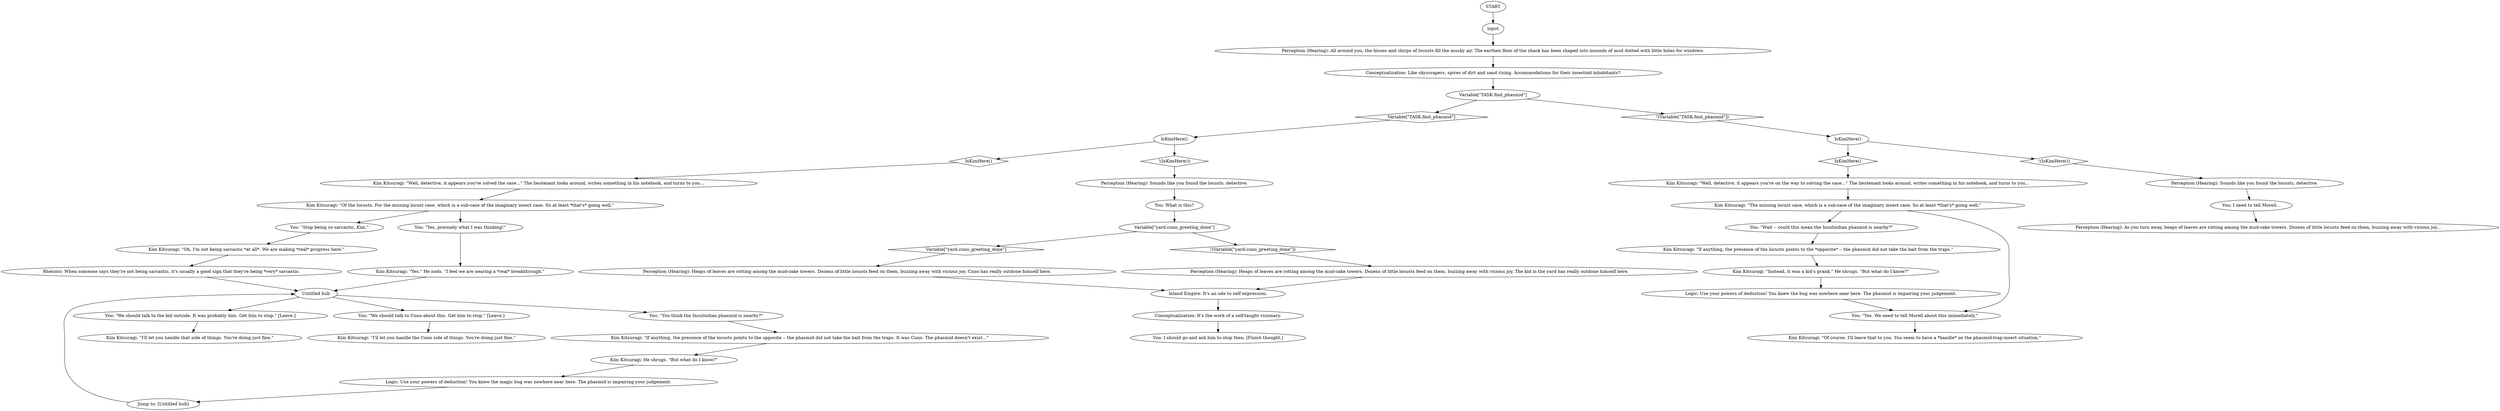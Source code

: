 # SHACK ORB / locust city logic
# Cuno must have taken the locusts from the trap. Get task to confront him.
# ==================================================
digraph G {
	  0 [label="START"];
	  1 [label="input"];
	  2 [label="Perception (Hearing): Sounds like you found the locusts, detective."];
	  3 [label="Variable[\"yard.cuno_greeting_done\"]"];
	  4 [label="Variable[\"yard.cuno_greeting_done\"]", shape=diamond];
	  5 [label="!(Variable[\"yard.cuno_greeting_done\"])", shape=diamond];
	  6 [label="Kim Kitsuragi: \"I'll let you handle that side of things. You're doing just fine.\""];
	  7 [label="You: \"Stop being so sarcastic, Kim.\""];
	  8 [label="You: \"We should talk to the kid outside. It was probably him. Get him to stop.\" [Leave.]"];
	  9 [label="Kim Kitsuragi: \"Well, detective, it appears you've solved the case...\" The lieutenant looks around, writes something in his notebook, and turns to you..."];
	  10 [label="You: I should go and ask him to stop then. [Finish thought.]"];
	  11 [label="You: I need to tell Morell..."];
	  12 [label="Kim Kitsuragi: \"Instead, it was a kid's prank.\" He shrugs. \"But what do I know?\""];
	  13 [label="Rhetoric: When someone says they're not being sarcastic, it's usually a good sign that they're being *very* sarcastic."];
	  14 [label="Kim Kitsuragi: He shrugs. \"But what do I know?\""];
	  15 [label="Kim Kitsuragi: \"Well, detective, it appears you're on the way to solving the case...\" The lieutenant looks around, writes something in his notebook, and turns to you..."];
	  16 [label="You: What is this?"];
	  17 [label="Kim Kitsuragi: \"The missing locust case, which is a sub-case of the imaginary insect case. So at least *that's* going well.\""];
	  18 [label="Jump to: [Untitled hub]"];
	  19 [label="Kim Kitsuragi: \"Of course. I'll leave that to you. You seem to have a *handle* on the phasmid-trap-insect situation.\""];
	  20 [label="You: \"Wait -- could this mean the Insulindian phasmid is nearby?\""];
	  21 [label="Perception (Hearing): Heaps of leaves are rotting among the mud-cake towers. Dozens of little locusts feed on them, buzzing away with vicious joy. The kid in the yard has really outdone himself here."];
	  22 [label="Conceptualization: Like skyscrapers, spires of dirt and sand rising. Accommodations for their insectoid inhabitants?"];
	  23 [label="Kim Kitsuragi: \"Oh, I'm not being sarcastic *at all*. We are making *real* progress here.\""];
	  24 [label="Logic: Use your powers of deduction! You knew the magic bug was nowhere near here. The phasmid is impairing your judgement."];
	  25 [label="Inland Empire: It's an ode to self expression."];
	  26 [label="Kim Kitsuragi: \"Of the locusts. For the missing locust case, which is a sub-case of the imaginary insect case. So at least *that's* going well.\""];
	  27 [label="Perception (Hearing): Heaps of leaves are rotting among the mud-cake towers. Dozens of little locusts feed on them, buzzing away with vicious joy. Cuno has really outdone himself here."];
	  28 [label="Perception (Hearing): Sounds like you found the locusts, detective."];
	  29 [label="Logic: Use your powers of deduction! You knew the bug was nowhere near here. The phasmid is impairing your judgement."];
	  30 [label="IsKimHere()"];
	  31 [label="IsKimHere()", shape=diamond];
	  32 [label="!(IsKimHere())", shape=diamond];
	  33 [label="You: \"We should talk to Cuno about this. Get him to stop.\" [Leave.]"];
	  34 [label="IsKimHere()"];
	  35 [label="IsKimHere()", shape=diamond];
	  36 [label="!(IsKimHere())", shape=diamond];
	  37 [label="Kim Kitsuragi: \"If anything, the presence of the locusts points to the opposite -- the phasmid did not take the bait from the traps. It was Cuno. The phasmid doesn't exist...\""];
	  38 [label="Perception (Hearing): As you turn away, heaps of leaves are rotting among the mud-cake towers. Dozens of little locusts feed on them, buzzing away with vicious joy..."];
	  39 [label="You: \"Yes, precisely what I was thinking!\""];
	  41 [label="You: \"Yes. We need to tell Morell about this immediately.\""];
	  42 [label="Kim Kitsuragi: \"If anything, the presence of the locusts points to the *opposite* -- the phasmid did not take the bait from the traps.\""];
	  43 [label="You: \"You think the Insulindian phasmid is nearby?\""];
	  44 [label="Conceptualization: It's the work of a self-taught visionary."];
	  45 [label="Variable[\"TASK.find_phasmid\"]"];
	  46 [label="Variable[\"TASK.find_phasmid\"]", shape=diamond];
	  47 [label="!(Variable[\"TASK.find_phasmid\"])", shape=diamond];
	  48 [label="Kim Kitsuragi: \"I'll let you handle the Cuno side of things. You're doing just fine.\""];
	  49 [label="Perception (Hearing): All around you, the hisses and chirps of locusts fill the musky air. The earthen floor of the shack has been shaped into mounds of mud dotted with little holes for windows."];
	  50 [label="Untitled hub"];
	  51 [label="Kim Kitsuragi: \"Yes.\" He nods. \"I feel we are nearing a *real* breakthrough.\""];
	  0 -> 1
	  1 -> 49
	  2 -> 11
	  3 -> 4
	  3 -> 5
	  4 -> 27
	  5 -> 21
	  7 -> 23
	  8 -> 6
	  9 -> 26
	  11 -> 38
	  12 -> 29
	  13 -> 50
	  14 -> 24
	  15 -> 17
	  16 -> 3
	  17 -> 41
	  17 -> 20
	  18 -> 50
	  20 -> 42
	  21 -> 25
	  22 -> 45
	  23 -> 13
	  24 -> 18
	  25 -> 44
	  26 -> 7
	  26 -> 39
	  27 -> 25
	  28 -> 16
	  29 -> 41
	  30 -> 32
	  30 -> 31
	  31 -> 9
	  32 -> 28
	  33 -> 48
	  34 -> 35
	  34 -> 36
	  35 -> 15
	  36 -> 2
	  37 -> 14
	  39 -> 51
	  41 -> 19
	  42 -> 12
	  43 -> 37
	  44 -> 10
	  45 -> 46
	  45 -> 47
	  46 -> 30
	  47 -> 34
	  49 -> 22
	  50 -> 8
	  50 -> 33
	  50 -> 43
	  51 -> 50
}

